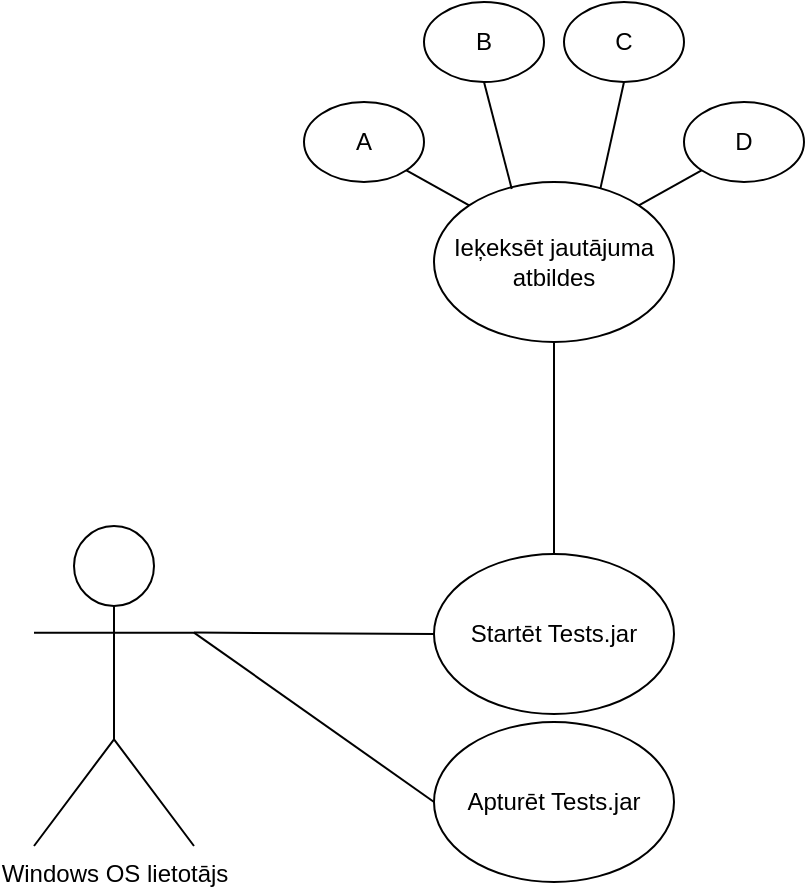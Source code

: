 <mxfile version="21.3.7" type="device">
  <diagram name="Page-1" id="oce1iUqfgvJhy_ukGdwQ">
    <mxGraphModel dx="1434" dy="788" grid="1" gridSize="10" guides="1" tooltips="1" connect="1" arrows="1" fold="1" page="1" pageScale="1" pageWidth="850" pageHeight="1100" math="0" shadow="0">
      <root>
        <mxCell id="0" />
        <mxCell id="1" parent="0" />
        <mxCell id="q5fgadq-Z2yJvr_7RxZJ-1" value="Windows OS lietotājs" style="shape=umlActor;verticalLabelPosition=bottom;verticalAlign=top;html=1;outlineConnect=0;" parent="1" vertex="1">
          <mxGeometry x="165" y="372" width="80" height="160" as="geometry" />
        </mxCell>
        <mxCell id="q5fgadq-Z2yJvr_7RxZJ-6" value="Startēt Tests.jar" style="ellipse;whiteSpace=wrap;html=1;" parent="1" vertex="1">
          <mxGeometry x="365" y="386" width="120" height="80" as="geometry" />
        </mxCell>
        <mxCell id="q5fgadq-Z2yJvr_7RxZJ-7" value="Apturēt Tests.jar" style="ellipse;whiteSpace=wrap;html=1;" parent="1" vertex="1">
          <mxGeometry x="365" y="470" width="120" height="80" as="geometry" />
        </mxCell>
        <mxCell id="q5fgadq-Z2yJvr_7RxZJ-9" value="Ieķeksēt jautājuma atbildes" style="ellipse;whiteSpace=wrap;html=1;" parent="1" vertex="1">
          <mxGeometry x="365" y="200" width="120" height="80" as="geometry" />
        </mxCell>
        <mxCell id="q5fgadq-Z2yJvr_7RxZJ-11" value="A" style="ellipse;whiteSpace=wrap;html=1;" parent="1" vertex="1">
          <mxGeometry x="300" y="160" width="60" height="40" as="geometry" />
        </mxCell>
        <mxCell id="q5fgadq-Z2yJvr_7RxZJ-12" value="B" style="ellipse;whiteSpace=wrap;html=1;" parent="1" vertex="1">
          <mxGeometry x="360" y="110" width="60" height="40" as="geometry" />
        </mxCell>
        <mxCell id="q5fgadq-Z2yJvr_7RxZJ-13" value="C" style="ellipse;whiteSpace=wrap;html=1;" parent="1" vertex="1">
          <mxGeometry x="430" y="110" width="60" height="40" as="geometry" />
        </mxCell>
        <mxCell id="q5fgadq-Z2yJvr_7RxZJ-14" value="D" style="ellipse;whiteSpace=wrap;html=1;" parent="1" vertex="1">
          <mxGeometry x="490" y="160" width="60" height="40" as="geometry" />
        </mxCell>
        <mxCell id="q5fgadq-Z2yJvr_7RxZJ-27" value="" style="endArrow=none;html=1;rounded=0;exitX=1;exitY=0.333;exitDx=0;exitDy=0;exitPerimeter=0;entryX=0;entryY=0.5;entryDx=0;entryDy=0;" parent="1" source="q5fgadq-Z2yJvr_7RxZJ-1" target="q5fgadq-Z2yJvr_7RxZJ-6" edge="1">
          <mxGeometry width="50" height="50" relative="1" as="geometry">
            <mxPoint x="245" y="427.333" as="sourcePoint" />
            <mxPoint x="380" y="322" as="targetPoint" />
          </mxGeometry>
        </mxCell>
        <mxCell id="q5fgadq-Z2yJvr_7RxZJ-28" value="" style="endArrow=none;html=1;rounded=0;exitX=1;exitY=0.333;exitDx=0;exitDy=0;exitPerimeter=0;entryX=0;entryY=0.5;entryDx=0;entryDy=0;" parent="1" source="q5fgadq-Z2yJvr_7RxZJ-1" target="q5fgadq-Z2yJvr_7RxZJ-7" edge="1">
          <mxGeometry width="50" height="50" relative="1" as="geometry">
            <mxPoint x="255" y="435" as="sourcePoint" />
            <mxPoint x="375" y="434" as="targetPoint" />
          </mxGeometry>
        </mxCell>
        <mxCell id="q5fgadq-Z2yJvr_7RxZJ-29" value="" style="endArrow=none;html=1;rounded=0;exitX=0.5;exitY=0;exitDx=0;exitDy=0;entryX=0.5;entryY=1;entryDx=0;entryDy=0;" parent="1" source="q5fgadq-Z2yJvr_7RxZJ-6" target="q5fgadq-Z2yJvr_7RxZJ-9" edge="1">
          <mxGeometry width="50" height="50" relative="1" as="geometry">
            <mxPoint x="255" y="435" as="sourcePoint" />
            <mxPoint x="375" y="436" as="targetPoint" />
          </mxGeometry>
        </mxCell>
        <mxCell id="q5fgadq-Z2yJvr_7RxZJ-33" value="" style="endArrow=none;html=1;rounded=0;exitX=1;exitY=1;exitDx=0;exitDy=0;entryX=0;entryY=0;entryDx=0;entryDy=0;" parent="1" source="q5fgadq-Z2yJvr_7RxZJ-11" target="q5fgadq-Z2yJvr_7RxZJ-9" edge="1">
          <mxGeometry width="50" height="50" relative="1" as="geometry">
            <mxPoint x="413" y="428" as="sourcePoint" />
            <mxPoint x="297" y="298" as="targetPoint" />
          </mxGeometry>
        </mxCell>
        <mxCell id="q5fgadq-Z2yJvr_7RxZJ-34" value="" style="endArrow=none;html=1;rounded=0;exitX=0;exitY=1;exitDx=0;exitDy=0;entryX=1;entryY=0;entryDx=0;entryDy=0;" parent="1" source="q5fgadq-Z2yJvr_7RxZJ-14" target="q5fgadq-Z2yJvr_7RxZJ-9" edge="1">
          <mxGeometry width="50" height="50" relative="1" as="geometry">
            <mxPoint x="361" y="204" as="sourcePoint" />
            <mxPoint x="393" y="222" as="targetPoint" />
          </mxGeometry>
        </mxCell>
        <mxCell id="q5fgadq-Z2yJvr_7RxZJ-35" value="" style="endArrow=none;html=1;rounded=0;exitX=0.5;exitY=1;exitDx=0;exitDy=0;entryX=0.324;entryY=0.043;entryDx=0;entryDy=0;entryPerimeter=0;" parent="1" source="q5fgadq-Z2yJvr_7RxZJ-12" target="q5fgadq-Z2yJvr_7RxZJ-9" edge="1">
          <mxGeometry width="50" height="50" relative="1" as="geometry">
            <mxPoint x="371" y="214" as="sourcePoint" />
            <mxPoint x="403" y="232" as="targetPoint" />
          </mxGeometry>
        </mxCell>
        <mxCell id="q5fgadq-Z2yJvr_7RxZJ-36" value="" style="endArrow=none;html=1;rounded=0;exitX=0.5;exitY=1;exitDx=0;exitDy=0;entryX=0.693;entryY=0.043;entryDx=0;entryDy=0;entryPerimeter=0;" parent="1" source="q5fgadq-Z2yJvr_7RxZJ-13" target="q5fgadq-Z2yJvr_7RxZJ-9" edge="1">
          <mxGeometry width="50" height="50" relative="1" as="geometry">
            <mxPoint x="381" y="224" as="sourcePoint" />
            <mxPoint x="413" y="242" as="targetPoint" />
          </mxGeometry>
        </mxCell>
      </root>
    </mxGraphModel>
  </diagram>
</mxfile>
